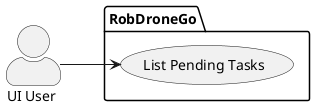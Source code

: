 @startuml
left to right direction

skinparam actorStyle awesome

actor "UI User " as FM


package  RobDroneGo  {

  usecase "List Pending Tasks" as UC45

}

FM --> UC45

@enduml
